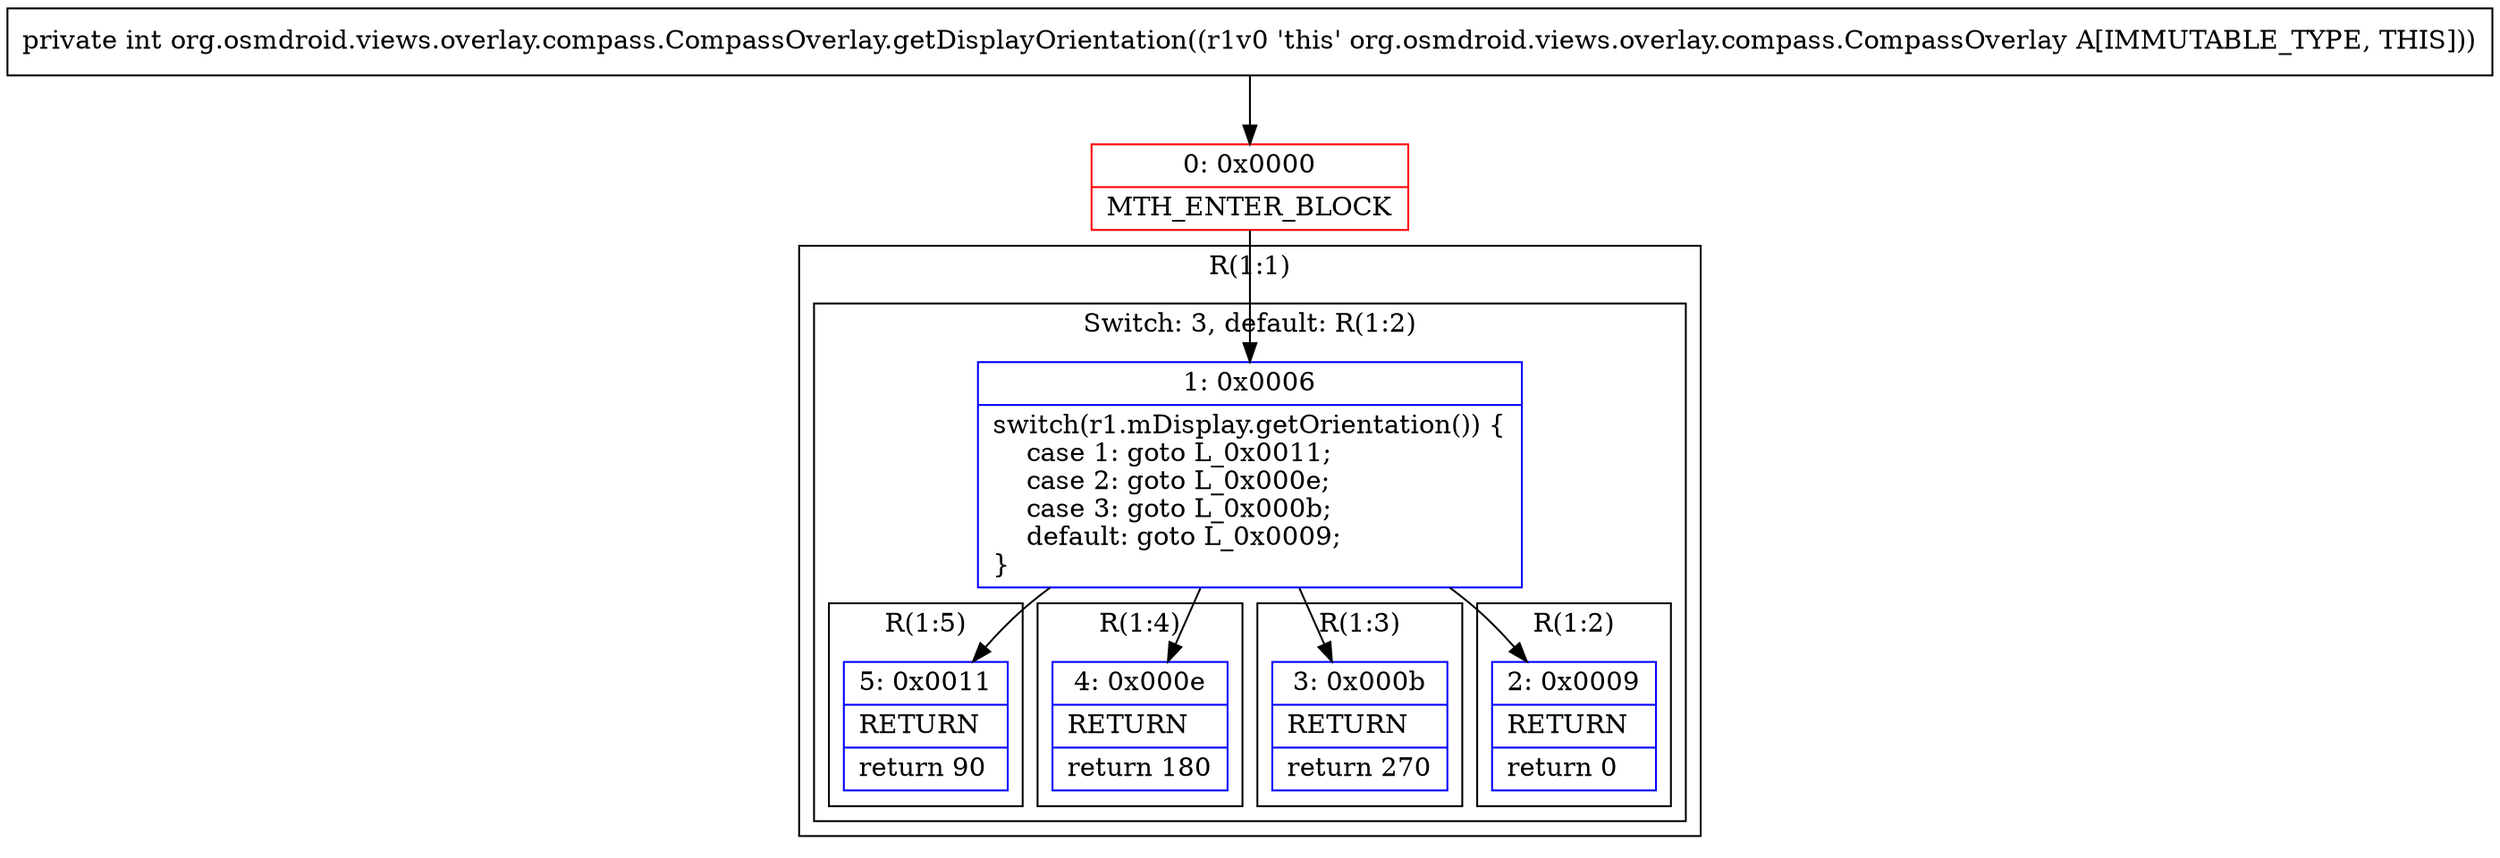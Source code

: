 digraph "CFG fororg.osmdroid.views.overlay.compass.CompassOverlay.getDisplayOrientation()I" {
subgraph cluster_Region_1909071664 {
label = "R(1:1)";
node [shape=record,color=blue];
subgraph cluster_SwitchRegion_2012133606 {
label = "Switch: 3, default: R(1:2)";
node [shape=record,color=blue];
Node_1 [shape=record,label="{1\:\ 0x0006|switch(r1.mDisplay.getOrientation()) \{\l    case 1: goto L_0x0011;\l    case 2: goto L_0x000e;\l    case 3: goto L_0x000b;\l    default: goto L_0x0009;\l\}\l}"];
subgraph cluster_Region_1116710638 {
label = "R(1:5)";
node [shape=record,color=blue];
Node_5 [shape=record,label="{5\:\ 0x0011|RETURN\l|return 90\l}"];
}
subgraph cluster_Region_608450292 {
label = "R(1:4)";
node [shape=record,color=blue];
Node_4 [shape=record,label="{4\:\ 0x000e|RETURN\l|return 180\l}"];
}
subgraph cluster_Region_89562835 {
label = "R(1:3)";
node [shape=record,color=blue];
Node_3 [shape=record,label="{3\:\ 0x000b|RETURN\l|return 270\l}"];
}
subgraph cluster_Region_134037271 {
label = "R(1:2)";
node [shape=record,color=blue];
Node_2 [shape=record,label="{2\:\ 0x0009|RETURN\l|return 0\l}"];
}
}
}
Node_0 [shape=record,color=red,label="{0\:\ 0x0000|MTH_ENTER_BLOCK\l}"];
MethodNode[shape=record,label="{private int org.osmdroid.views.overlay.compass.CompassOverlay.getDisplayOrientation((r1v0 'this' org.osmdroid.views.overlay.compass.CompassOverlay A[IMMUTABLE_TYPE, THIS])) }"];
MethodNode -> Node_0;
Node_1 -> Node_2;
Node_1 -> Node_3;
Node_1 -> Node_4;
Node_1 -> Node_5;
Node_0 -> Node_1;
}

